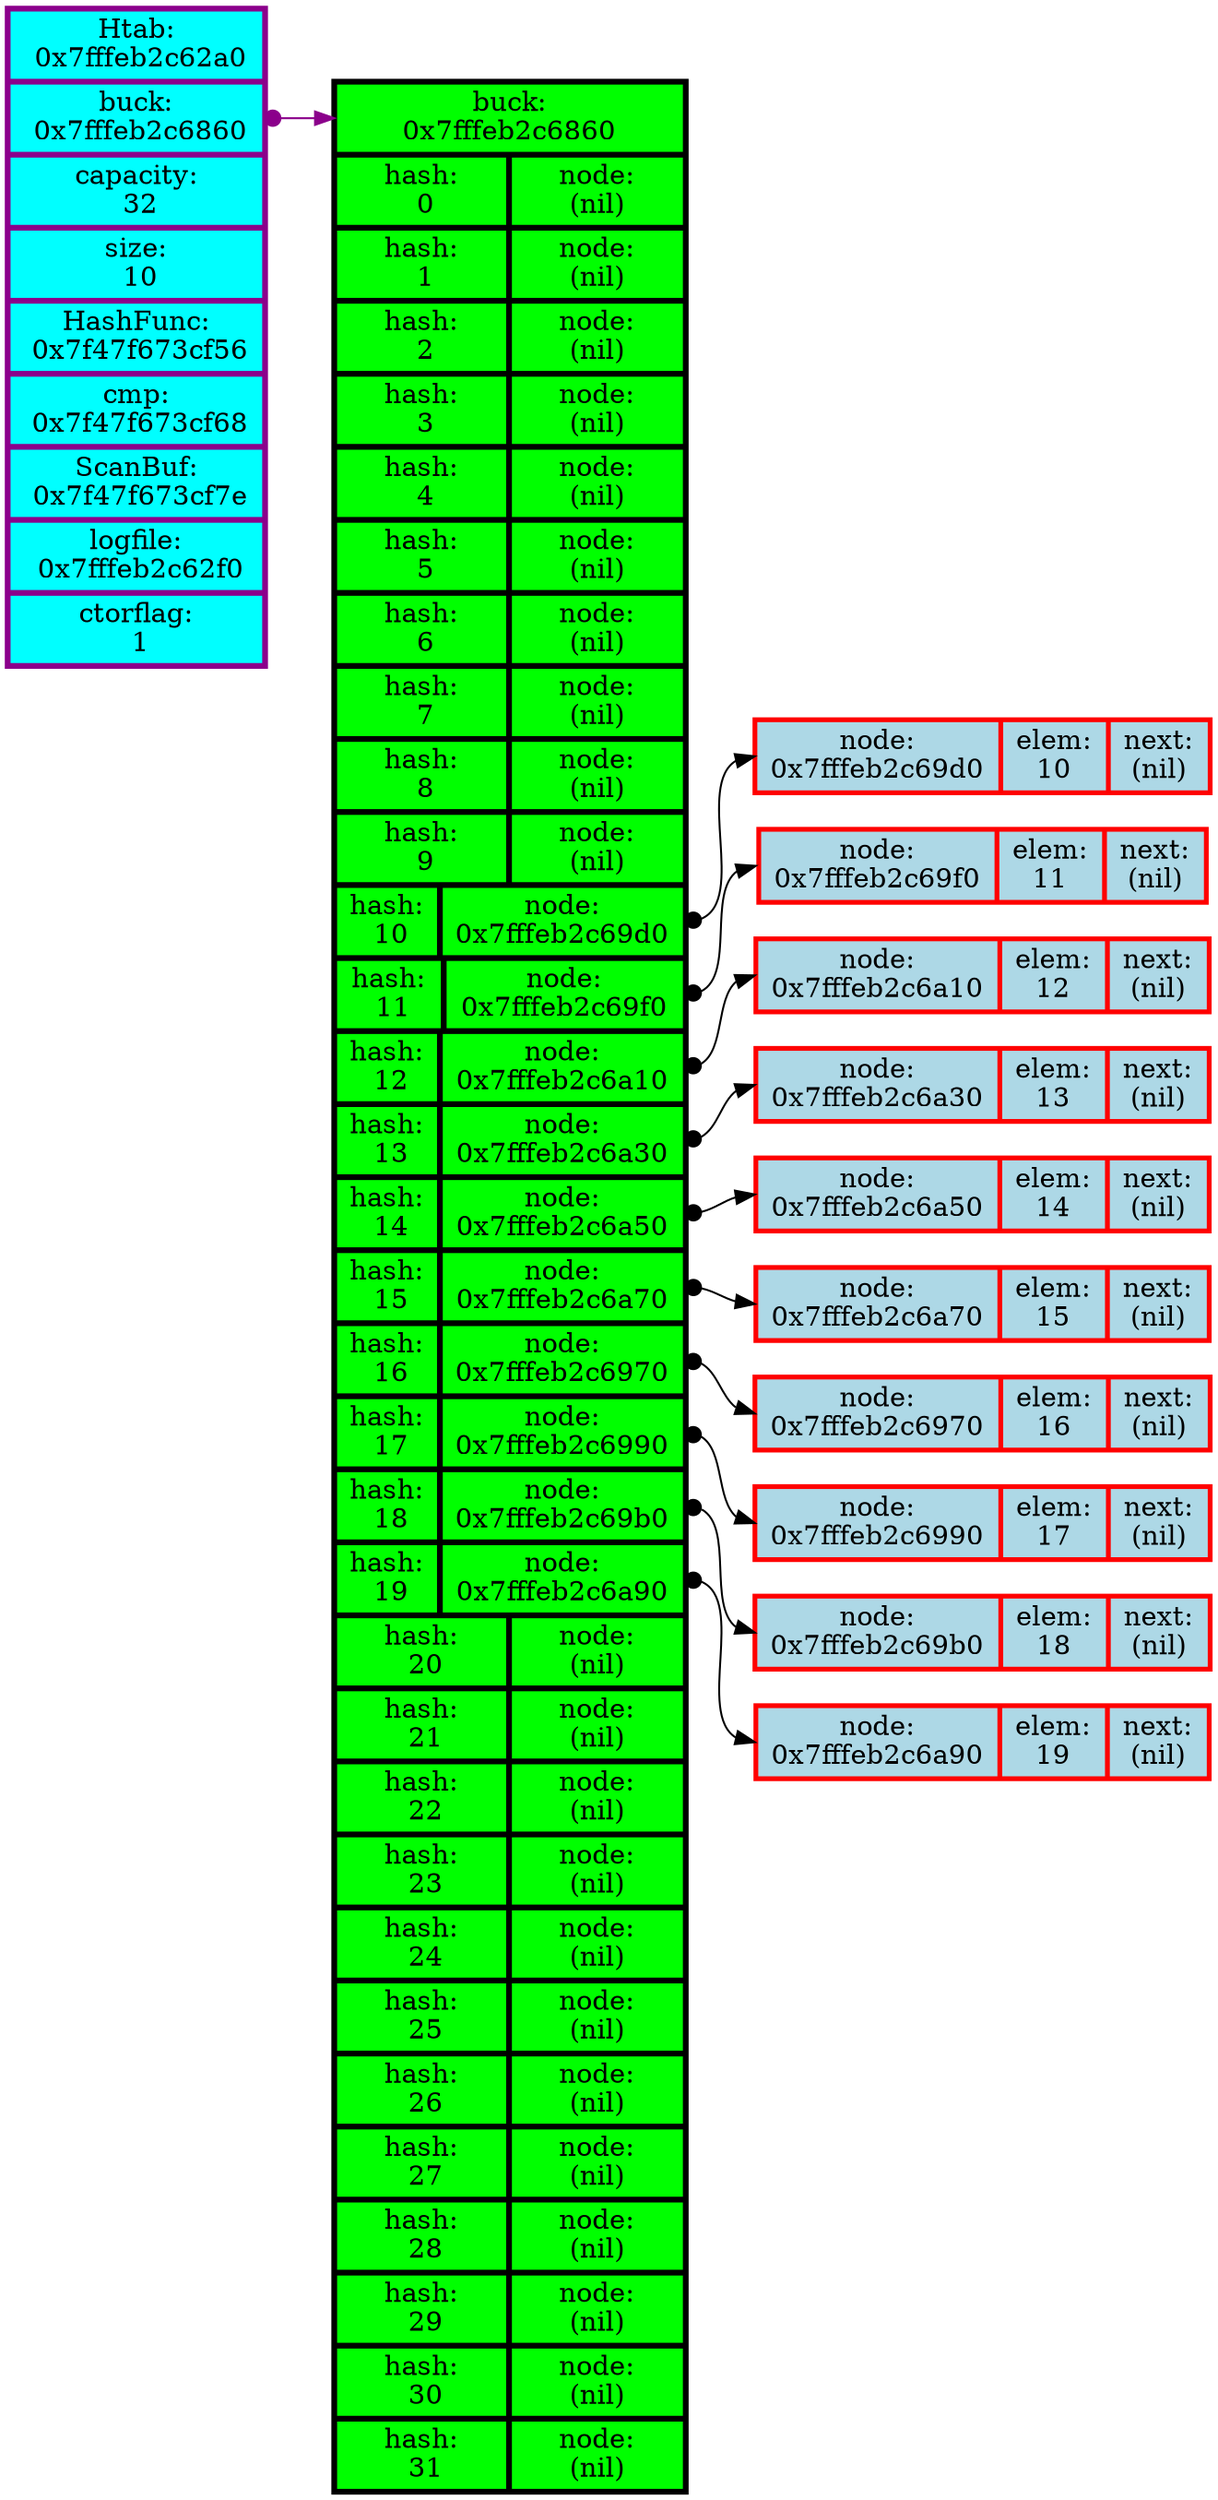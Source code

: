 digraph G{
	rankdir=LR;
	node[color="red",shape=record];
	HTAB [color = darkmagenta, style = filled, fillcolor = aqua, penwidth=3.0,  label = "Htab:\n 0x7fffeb2c62a0 | <BUCK> buck:\n 0x7fffeb2c6860 | capacity:\n 32 | size:\n 10 | HashFunc:\n 0x7f47f673cf56 | cmp:\n 0x7f47f673cf68 | ScanBuf:\n 0x7f47f673cf7e | logfile:\n 0x7fffeb2c62f0 | ctorflag:\n 1"];
	subgraph BUCKET {
		BUCKET [style = filled, fillcolor = green, penwidth=3.0, color = black, label = " <bucket> buck:\n0x7fffeb2c6860 | {hash:\n 0 |<buck0> node:\n(nil)} | {hash:\n 1 |<buck1> node:\n(nil)} | {hash:\n 2 |<buck2> node:\n(nil)} | {hash:\n 3 |<buck3> node:\n(nil)} | {hash:\n 4 |<buck4> node:\n(nil)} | {hash:\n 5 |<buck5> node:\n(nil)} | {hash:\n 6 |<buck6> node:\n(nil)} | {hash:\n 7 |<buck7> node:\n(nil)} | {hash:\n 8 |<buck8> node:\n(nil)} | {hash:\n 9 |<buck9> node:\n(nil)} | {hash:\n 10 |<buck10> node:\n0x7fffeb2c69d0} | {hash:\n 11 |<buck11> node:\n0x7fffeb2c69f0} | {hash:\n 12 |<buck12> node:\n0x7fffeb2c6a10} | {hash:\n 13 |<buck13> node:\n0x7fffeb2c6a30} | {hash:\n 14 |<buck14> node:\n0x7fffeb2c6a50} | {hash:\n 15 |<buck15> node:\n0x7fffeb2c6a70} | {hash:\n 16 |<buck16> node:\n0x7fffeb2c6970} | {hash:\n 17 |<buck17> node:\n0x7fffeb2c6990} | {hash:\n 18 |<buck18> node:\n0x7fffeb2c69b0} | {hash:\n 19 |<buck19> node:\n0x7fffeb2c6a90} | {hash:\n 20 |<buck20> node:\n(nil)} | {hash:\n 21 |<buck21> node:\n(nil)} | {hash:\n 22 |<buck22> node:\n(nil)} | {hash:\n 23 |<buck23> node:\n(nil)} | {hash:\n 24 |<buck24> node:\n(nil)} | {hash:\n 25 |<buck25> node:\n(nil)} | {hash:\n 26 |<buck26> node:\n(nil)} | {hash:\n 27 |<buck27> node:\n(nil)} | {hash:\n 28 |<buck28> node:\n(nil)} | {hash:\n 29 |<buck29> node:\n(nil)} | {hash:\n 30 |<buck30> node:\n(nil)} | {hash:\n 31 |<buck31> node:\n(nil)}"];
	}
	HTAB:BUCK -> BUCKET:bucket[dir = both, arrowtail = dot, color = darkmagenta];
	NODE_10_0 [style = filled, fillcolor = lightblue, penwidth = 2.5, label = "{<node0> node:\n0x7fffeb2c69d0 | elem:\n10 | <next0> next:\n(nil)}"];
	BUCKET:buck10 -> NODE_10_0:node0[dir = both, arrowtail = dot];
	BUCKET:buck10 -> NODE_10_0[color = invis];
	NODE_11_0 [style = filled, fillcolor = lightblue, penwidth = 2.5, label = "{<node0> node:\n0x7fffeb2c69f0 | elem:\n11 | <next0> next:\n(nil)}"];
	BUCKET:buck11 -> NODE_11_0:node0[dir = both, arrowtail = dot];
	BUCKET:buck11 -> NODE_11_0[color = invis];
	NODE_12_0 [style = filled, fillcolor = lightblue, penwidth = 2.5, label = "{<node0> node:\n0x7fffeb2c6a10 | elem:\n12 | <next0> next:\n(nil)}"];
	BUCKET:buck12 -> NODE_12_0:node0[dir = both, arrowtail = dot];
	BUCKET:buck12 -> NODE_12_0[color = invis];
	NODE_13_0 [style = filled, fillcolor = lightblue, penwidth = 2.5, label = "{<node0> node:\n0x7fffeb2c6a30 | elem:\n13 | <next0> next:\n(nil)}"];
	BUCKET:buck13 -> NODE_13_0:node0[dir = both, arrowtail = dot];
	BUCKET:buck13 -> NODE_13_0[color = invis];
	NODE_14_0 [style = filled, fillcolor = lightblue, penwidth = 2.5, label = "{<node0> node:\n0x7fffeb2c6a50 | elem:\n14 | <next0> next:\n(nil)}"];
	BUCKET:buck14 -> NODE_14_0:node0[dir = both, arrowtail = dot];
	BUCKET:buck14 -> NODE_14_0[color = invis];
	NODE_15_0 [style = filled, fillcolor = lightblue, penwidth = 2.5, label = "{<node0> node:\n0x7fffeb2c6a70 | elem:\n15 | <next0> next:\n(nil)}"];
	BUCKET:buck15 -> NODE_15_0:node0[dir = both, arrowtail = dot];
	BUCKET:buck15 -> NODE_15_0[color = invis];
	NODE_16_0 [style = filled, fillcolor = lightblue, penwidth = 2.5, label = "{<node0> node:\n0x7fffeb2c6970 | elem:\n16 | <next0> next:\n(nil)}"];
	BUCKET:buck16 -> NODE_16_0:node0[dir = both, arrowtail = dot];
	BUCKET:buck16 -> NODE_16_0[color = invis];
	NODE_17_0 [style = filled, fillcolor = lightblue, penwidth = 2.5, label = "{<node0> node:\n0x7fffeb2c6990 | elem:\n17 | <next0> next:\n(nil)}"];
	BUCKET:buck17 -> NODE_17_0:node0[dir = both, arrowtail = dot];
	BUCKET:buck17 -> NODE_17_0[color = invis];
	NODE_18_0 [style = filled, fillcolor = lightblue, penwidth = 2.5, label = "{<node0> node:\n0x7fffeb2c69b0 | elem:\n18 | <next0> next:\n(nil)}"];
	BUCKET:buck18 -> NODE_18_0:node0[dir = both, arrowtail = dot];
	BUCKET:buck18 -> NODE_18_0[color = invis];
	NODE_19_0 [style = filled, fillcolor = lightblue, penwidth = 2.5, label = "{<node0> node:\n0x7fffeb2c6a90 | elem:\n19 | <next0> next:\n(nil)}"];
	BUCKET:buck19 -> NODE_19_0:node0[dir = both, arrowtail = dot];
	BUCKET:buck19 -> NODE_19_0[color = invis];
}
